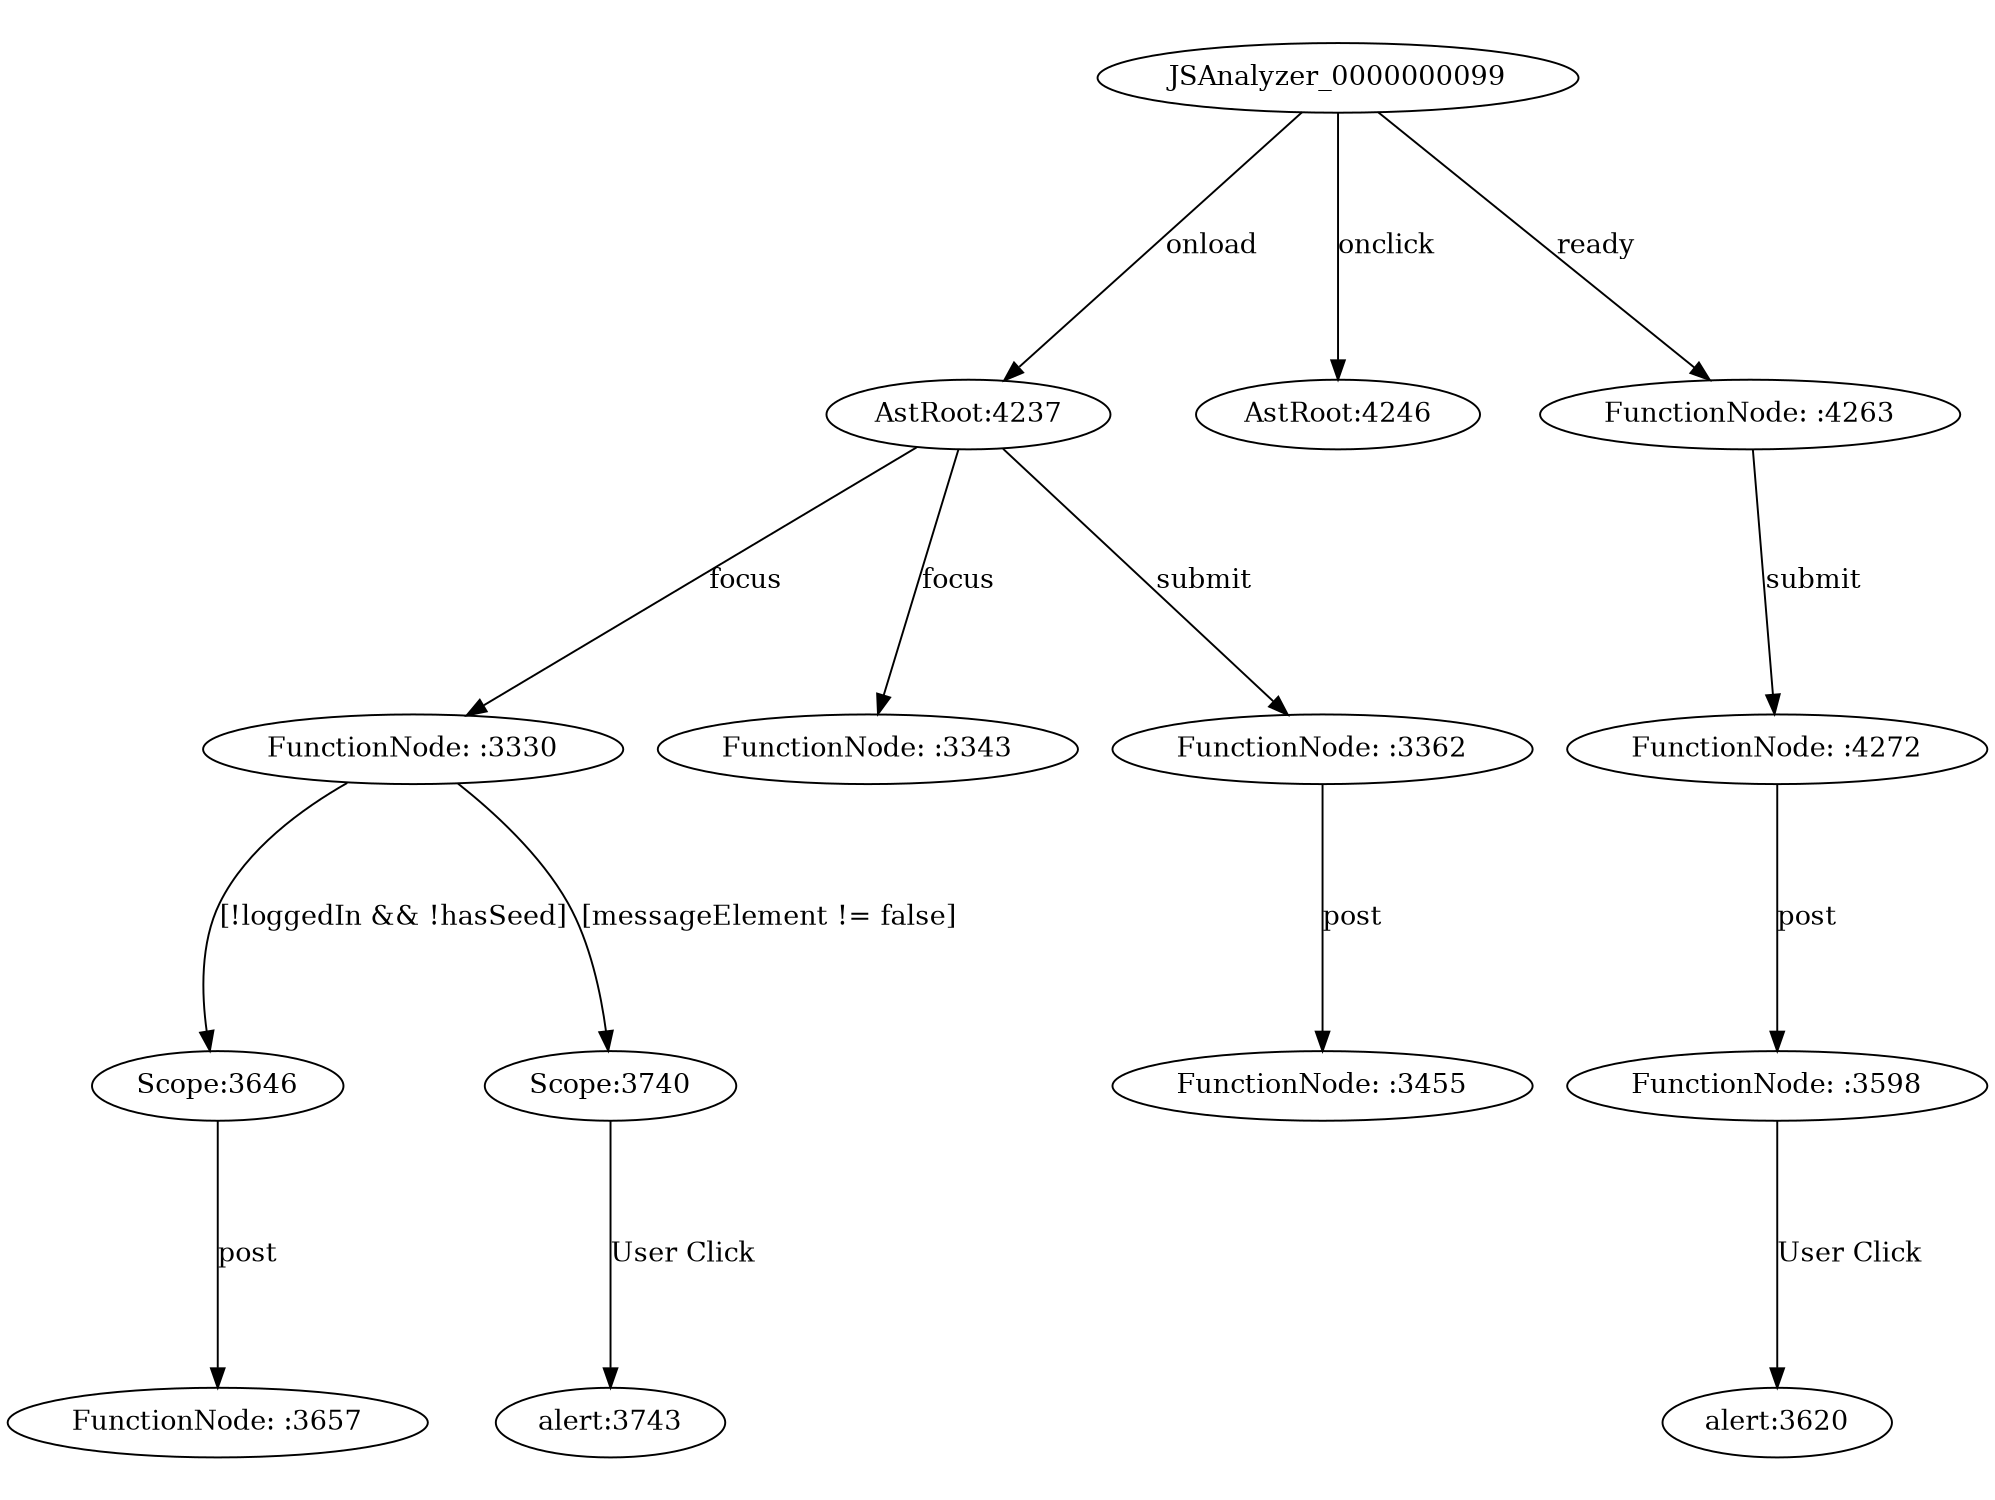 digraph CallGraph {
size="15.0,10.0";
ratio="0.75";
JSAnalyzer_0000000099;
JSAnalyzer_0000003330[label="FunctionNode: :3330"];
JSAnalyzer_0000003343[label="FunctionNode: :3343"];
JSAnalyzer_0000003362[label="FunctionNode: :3362"];
JSAnalyzer_0000003455[label="FunctionNode: :3455"];
JSAnalyzer_0000003598[label="FunctionNode: :3598"];
JSAnalyzer_0000003646[label="Scope:3646"];
JSAnalyzer_0000003657[label="FunctionNode: :3657"];
JSAnalyzer_0000003740[label="Scope:3740"];
JSAnalyzer_0000004237[label="AstRoot:4237"];
JSAnalyzer_0000004246[label="AstRoot:4246"];
JSAnalyzer_0000004263[label="FunctionNode: :4263"];
JSAnalyzer_0000004272[label="FunctionNode: :4272"];
JSAnalyzer_0000003620[label="alert:3620"];
JSAnalyzer_0000003743[label="alert:3743"];
JSAnalyzer_0000003330 -> JSAnalyzer_0000003646[label="[!loggedIn && !hasSeed]"];
JSAnalyzer_0000003330 -> JSAnalyzer_0000003740[label="[messageElement != false]"];
JSAnalyzer_0000000099 -> JSAnalyzer_0000004237[label="onload"];
JSAnalyzer_0000000099 -> JSAnalyzer_0000004246[label="onclick"];
JSAnalyzer_0000004237 -> JSAnalyzer_0000003330[label="focus"];
JSAnalyzer_0000004237 -> JSAnalyzer_0000003343[label="focus"];
JSAnalyzer_0000004237 -> JSAnalyzer_0000003362[label="submit"];
JSAnalyzer_0000003362 -> JSAnalyzer_0000003455[label="post"];
JSAnalyzer_0000004272 -> JSAnalyzer_0000003598[label="post"];
JSAnalyzer_0000003598 -> JSAnalyzer_0000003620[label="User Click"];
JSAnalyzer_0000003646 -> JSAnalyzer_0000003657[label="post"];
JSAnalyzer_0000003740 -> JSAnalyzer_0000003743[label="User Click"];
JSAnalyzer_0000000099 -> JSAnalyzer_0000004263[label="ready"];
JSAnalyzer_0000004263 -> JSAnalyzer_0000004272[label="submit"];
}
